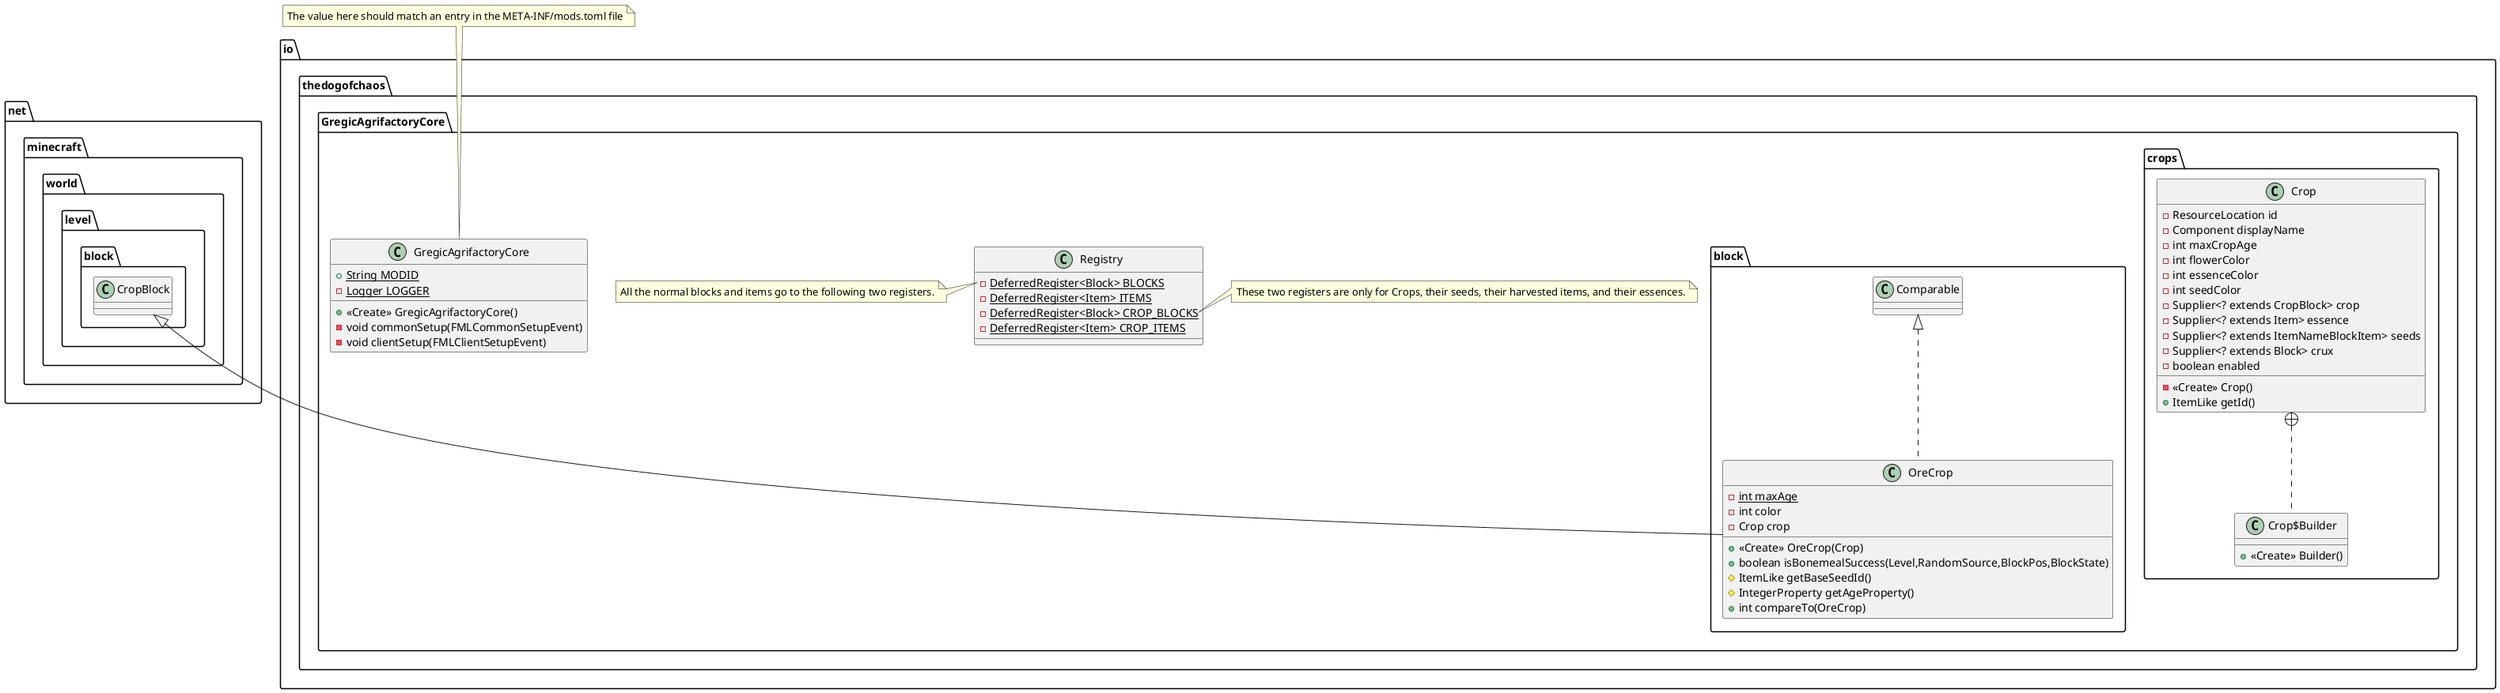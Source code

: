 @startuml
class io.thedogofchaos.GregicAgrifactoryCore.block.OreCrop {
- {static} int maxAge
- int color
- Crop crop
+ <<Create>> OreCrop(Crop)
+ boolean isBonemealSuccess(Level,RandomSource,BlockPos,BlockState)
# ItemLike getBaseSeedId()
# IntegerProperty getAgeProperty()
+ int compareTo(OreCrop)
}


class io.thedogofchaos.GregicAgrifactoryCore.GregicAgrifactoryCore {
+ {static} String MODID
- {static} Logger LOGGER
+ <<Create>> GregicAgrifactoryCore()
- void commonSetup(FMLCommonSetupEvent)
- void clientSetup(FMLClientSetupEvent)
}
note top of io.thedogofchaos.GregicAgrifactoryCore.GregicAgrifactoryCore
 The value here should match an entry in the META-INF/mods.toml file
end note



class io.thedogofchaos.GregicAgrifactoryCore.Registry {
- {static} DeferredRegister<Block> BLOCKS
- {static} DeferredRegister<Item> ITEMS
- {static} DeferredRegister<Block> CROP_BLOCKS
- {static} DeferredRegister<Item> CROP_ITEMS
}
note left of io.thedogofchaos.GregicAgrifactoryCore.Registry::BLOCKS
 All the normal blocks and items go to the following two registers.
end note
note right of io.thedogofchaos.GregicAgrifactoryCore.Registry::CROP_BLOCKS
 These two registers are only for Crops, their seeds, their harvested items, and their essences.
end note

class io.thedogofchaos.GregicAgrifactoryCore.crops.Crop {
- ResourceLocation id
- Component displayName
- int maxCropAge
- int flowerColor
- int essenceColor
- int seedColor
- Supplier<? extends CropBlock> crop
- Supplier<? extends Item> essence
- Supplier<? extends ItemNameBlockItem> seeds
- Supplier<? extends Block> crux
- boolean enabled
- <<Create>> Crop()
+ ItemLike getId()
}


class io.thedogofchaos.GregicAgrifactoryCore.crops.Crop$Builder {
+ <<Create>> Builder()
}



io.thedogofchaos.GregicAgrifactoryCore.block.Comparable <|.. io.thedogofchaos.GregicAgrifactoryCore.block.OreCrop
net.minecraft.world.level.block.CropBlock <|-- io.thedogofchaos.GregicAgrifactoryCore.block.OreCrop
io.thedogofchaos.GregicAgrifactoryCore.crops.Crop +.. io.thedogofchaos.GregicAgrifactoryCore.crops.Crop$Builder
@enduml